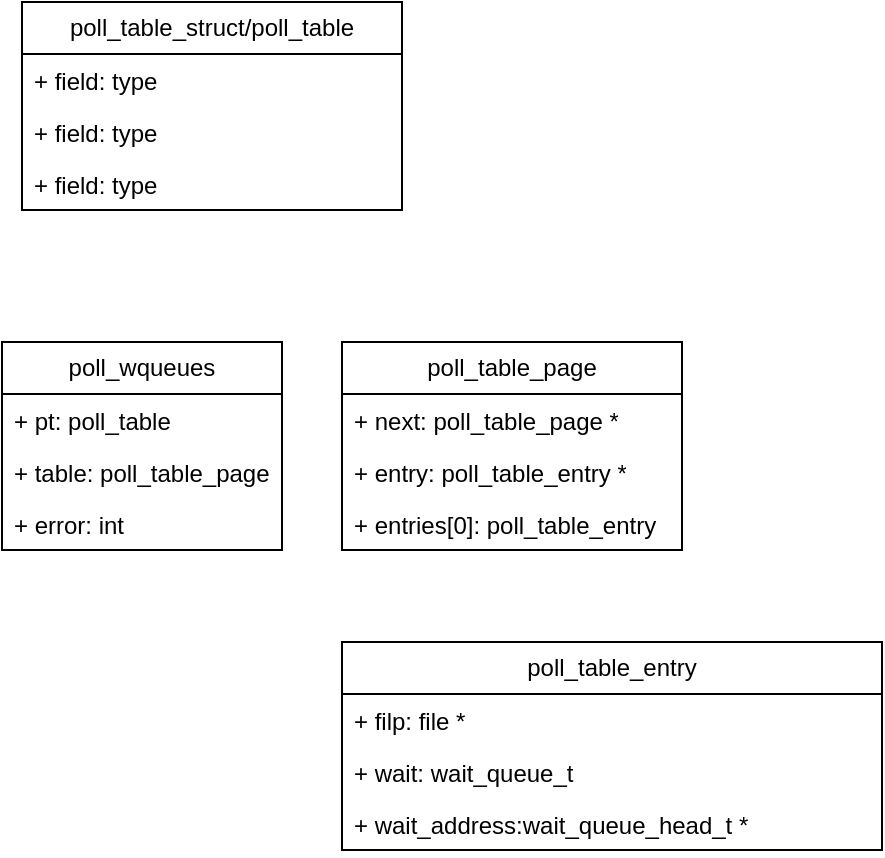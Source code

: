 <mxfile version="24.7.6">
  <diagram name="第 1 页" id="87ZrWdb3PuZgxKe1WAO1">
    <mxGraphModel dx="1215" dy="626" grid="1" gridSize="10" guides="1" tooltips="1" connect="1" arrows="1" fold="1" page="1" pageScale="1" pageWidth="827" pageHeight="1169" math="0" shadow="0">
      <root>
        <mxCell id="0" />
        <mxCell id="1" parent="0" />
        <mxCell id="84zw-UupejF8alTP9Zvp-1" value="poll_wqueues" style="swimlane;fontStyle=0;childLayout=stackLayout;horizontal=1;startSize=26;fillColor=none;horizontalStack=0;resizeParent=1;resizeParentMax=0;resizeLast=0;collapsible=1;marginBottom=0;whiteSpace=wrap;html=1;" vertex="1" parent="1">
          <mxGeometry x="-160" y="320" width="140" height="104" as="geometry" />
        </mxCell>
        <mxCell id="84zw-UupejF8alTP9Zvp-2" value="+ pt: poll_table" style="text;strokeColor=none;fillColor=none;align=left;verticalAlign=top;spacingLeft=4;spacingRight=4;overflow=hidden;rotatable=0;points=[[0,0.5],[1,0.5]];portConstraint=eastwest;whiteSpace=wrap;html=1;" vertex="1" parent="84zw-UupejF8alTP9Zvp-1">
          <mxGeometry y="26" width="140" height="26" as="geometry" />
        </mxCell>
        <mxCell id="84zw-UupejF8alTP9Zvp-3" value="+ table: poll_table_page" style="text;strokeColor=none;fillColor=none;align=left;verticalAlign=top;spacingLeft=4;spacingRight=4;overflow=hidden;rotatable=0;points=[[0,0.5],[1,0.5]];portConstraint=eastwest;whiteSpace=wrap;html=1;" vertex="1" parent="84zw-UupejF8alTP9Zvp-1">
          <mxGeometry y="52" width="140" height="26" as="geometry" />
        </mxCell>
        <mxCell id="84zw-UupejF8alTP9Zvp-4" value="+ error: int" style="text;strokeColor=none;fillColor=none;align=left;verticalAlign=top;spacingLeft=4;spacingRight=4;overflow=hidden;rotatable=0;points=[[0,0.5],[1,0.5]];portConstraint=eastwest;whiteSpace=wrap;html=1;" vertex="1" parent="84zw-UupejF8alTP9Zvp-1">
          <mxGeometry y="78" width="140" height="26" as="geometry" />
        </mxCell>
        <mxCell id="84zw-UupejF8alTP9Zvp-5" value="poll_table_page" style="swimlane;fontStyle=0;childLayout=stackLayout;horizontal=1;startSize=26;fillColor=none;horizontalStack=0;resizeParent=1;resizeParentMax=0;resizeLast=0;collapsible=1;marginBottom=0;whiteSpace=wrap;html=1;" vertex="1" parent="1">
          <mxGeometry x="10" y="320" width="170" height="104" as="geometry" />
        </mxCell>
        <mxCell id="84zw-UupejF8alTP9Zvp-6" value="+ next: poll_table_page *" style="text;strokeColor=none;fillColor=none;align=left;verticalAlign=top;spacingLeft=4;spacingRight=4;overflow=hidden;rotatable=0;points=[[0,0.5],[1,0.5]];portConstraint=eastwest;whiteSpace=wrap;html=1;" vertex="1" parent="84zw-UupejF8alTP9Zvp-5">
          <mxGeometry y="26" width="170" height="26" as="geometry" />
        </mxCell>
        <mxCell id="84zw-UupejF8alTP9Zvp-7" value="+ entry: poll_table_entry *" style="text;strokeColor=none;fillColor=none;align=left;verticalAlign=top;spacingLeft=4;spacingRight=4;overflow=hidden;rotatable=0;points=[[0,0.5],[1,0.5]];portConstraint=eastwest;whiteSpace=wrap;html=1;" vertex="1" parent="84zw-UupejF8alTP9Zvp-5">
          <mxGeometry y="52" width="170" height="26" as="geometry" />
        </mxCell>
        <mxCell id="84zw-UupejF8alTP9Zvp-8" value="+ entries[0]: poll_table_entry" style="text;strokeColor=none;fillColor=none;align=left;verticalAlign=top;spacingLeft=4;spacingRight=4;overflow=hidden;rotatable=0;points=[[0,0.5],[1,0.5]];portConstraint=eastwest;whiteSpace=wrap;html=1;" vertex="1" parent="84zw-UupejF8alTP9Zvp-5">
          <mxGeometry y="78" width="170" height="26" as="geometry" />
        </mxCell>
        <mxCell id="84zw-UupejF8alTP9Zvp-9" value="poll_table_entry" style="swimlane;fontStyle=0;childLayout=stackLayout;horizontal=1;startSize=26;fillColor=none;horizontalStack=0;resizeParent=1;resizeParentMax=0;resizeLast=0;collapsible=1;marginBottom=0;whiteSpace=wrap;html=1;" vertex="1" parent="1">
          <mxGeometry x="10" y="470" width="270" height="104" as="geometry" />
        </mxCell>
        <mxCell id="84zw-UupejF8alTP9Zvp-10" value="+ filp: file *" style="text;strokeColor=none;fillColor=none;align=left;verticalAlign=top;spacingLeft=4;spacingRight=4;overflow=hidden;rotatable=0;points=[[0,0.5],[1,0.5]];portConstraint=eastwest;whiteSpace=wrap;html=1;" vertex="1" parent="84zw-UupejF8alTP9Zvp-9">
          <mxGeometry y="26" width="270" height="26" as="geometry" />
        </mxCell>
        <mxCell id="84zw-UupejF8alTP9Zvp-12" value="+ wait: wait_queue_t" style="text;strokeColor=none;fillColor=none;align=left;verticalAlign=top;spacingLeft=4;spacingRight=4;overflow=hidden;rotatable=0;points=[[0,0.5],[1,0.5]];portConstraint=eastwest;whiteSpace=wrap;html=1;" vertex="1" parent="84zw-UupejF8alTP9Zvp-9">
          <mxGeometry y="52" width="270" height="26" as="geometry" />
        </mxCell>
        <mxCell id="84zw-UupejF8alTP9Zvp-14" value="+ wait_address:wait_queue_head_t *" style="text;strokeColor=none;fillColor=none;align=left;verticalAlign=top;spacingLeft=4;spacingRight=4;overflow=hidden;rotatable=0;points=[[0,0.5],[1,0.5]];portConstraint=eastwest;whiteSpace=wrap;html=1;" vertex="1" parent="84zw-UupejF8alTP9Zvp-9">
          <mxGeometry y="78" width="270" height="26" as="geometry" />
        </mxCell>
        <mxCell id="84zw-UupejF8alTP9Zvp-15" value="poll_table_struct/poll_table" style="swimlane;fontStyle=0;childLayout=stackLayout;horizontal=1;startSize=26;fillColor=none;horizontalStack=0;resizeParent=1;resizeParentMax=0;resizeLast=0;collapsible=1;marginBottom=0;whiteSpace=wrap;html=1;" vertex="1" parent="1">
          <mxGeometry x="-150" y="150" width="190" height="104" as="geometry" />
        </mxCell>
        <mxCell id="84zw-UupejF8alTP9Zvp-16" value="+ field: type" style="text;strokeColor=none;fillColor=none;align=left;verticalAlign=top;spacingLeft=4;spacingRight=4;overflow=hidden;rotatable=0;points=[[0,0.5],[1,0.5]];portConstraint=eastwest;whiteSpace=wrap;html=1;" vertex="1" parent="84zw-UupejF8alTP9Zvp-15">
          <mxGeometry y="26" width="190" height="26" as="geometry" />
        </mxCell>
        <mxCell id="84zw-UupejF8alTP9Zvp-17" value="+ field: type" style="text;strokeColor=none;fillColor=none;align=left;verticalAlign=top;spacingLeft=4;spacingRight=4;overflow=hidden;rotatable=0;points=[[0,0.5],[1,0.5]];portConstraint=eastwest;whiteSpace=wrap;html=1;" vertex="1" parent="84zw-UupejF8alTP9Zvp-15">
          <mxGeometry y="52" width="190" height="26" as="geometry" />
        </mxCell>
        <mxCell id="84zw-UupejF8alTP9Zvp-18" value="+ field: type" style="text;strokeColor=none;fillColor=none;align=left;verticalAlign=top;spacingLeft=4;spacingRight=4;overflow=hidden;rotatable=0;points=[[0,0.5],[1,0.5]];portConstraint=eastwest;whiteSpace=wrap;html=1;" vertex="1" parent="84zw-UupejF8alTP9Zvp-15">
          <mxGeometry y="78" width="190" height="26" as="geometry" />
        </mxCell>
      </root>
    </mxGraphModel>
  </diagram>
</mxfile>
